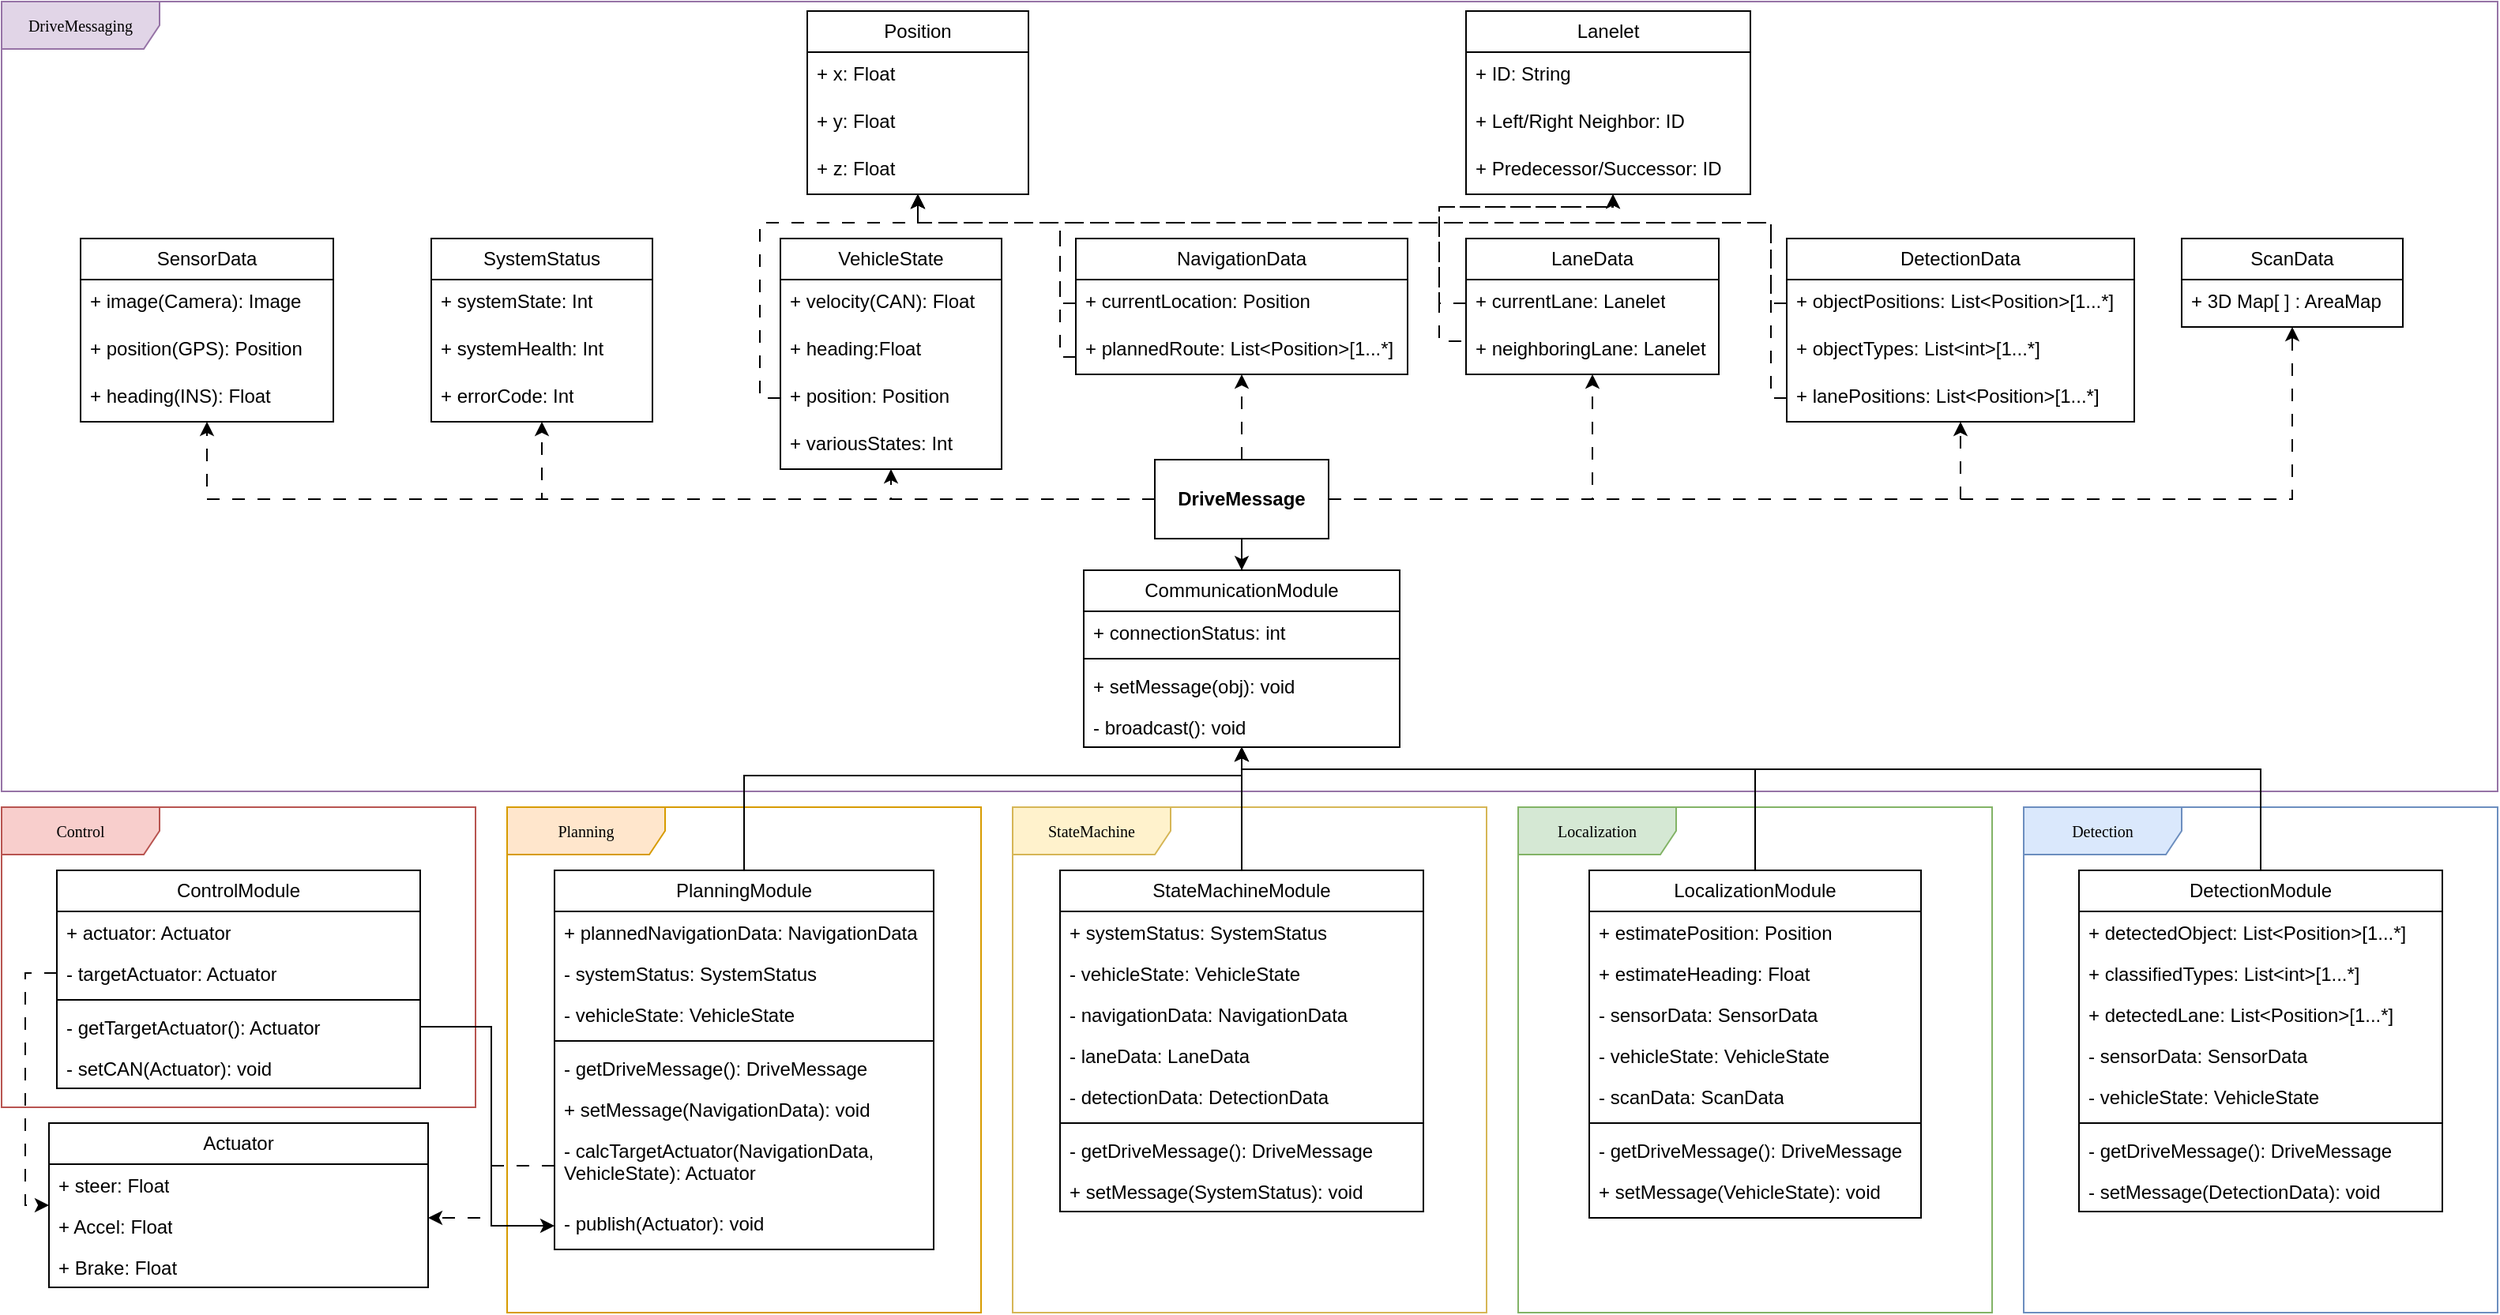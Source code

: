 <mxfile version="24.3.1" type="github">
  <diagram name="페이지-1" id="9pgAIUehtU0RbDdtpsho">
    <mxGraphModel dx="1793" dy="934" grid="1" gridSize="10" guides="1" tooltips="1" connect="1" arrows="1" fold="1" page="1" pageScale="1" pageWidth="1600" pageHeight="900" math="0" shadow="0">
      <root>
        <mxCell id="0" />
        <mxCell id="1" parent="0" />
        <mxCell id="1Z3-dF3yMsX3-xSrnm-h-1" value="DriveMessaging" style="shape=umlFrame;whiteSpace=wrap;html=1;rounded=0;shadow=0;comic=0;labelBackgroundColor=none;strokeWidth=1;fontFamily=Verdana;fontSize=10;align=center;width=100;height=30;fillColor=#e1d5e7;strokeColor=#9673a6;" vertex="1" parent="1">
          <mxGeometry x="10" y="10" width="1580" height="500" as="geometry" />
        </mxCell>
        <mxCell id="1Z3-dF3yMsX3-xSrnm-h-2" value="VehicleState" style="swimlane;fontStyle=0;childLayout=stackLayout;horizontal=1;startSize=26;fillColor=none;horizontalStack=0;resizeParent=1;resizeParentMax=0;resizeLast=0;collapsible=1;marginBottom=0;whiteSpace=wrap;html=1;" vertex="1" parent="1">
          <mxGeometry x="503" y="160" width="140" height="146" as="geometry" />
        </mxCell>
        <mxCell id="1Z3-dF3yMsX3-xSrnm-h-3" value="+ velocity(CAN): Float" style="text;strokeColor=none;fillColor=none;align=left;verticalAlign=top;spacingLeft=4;spacingRight=4;overflow=hidden;rotatable=0;points=[[0,0.5],[1,0.5]];portConstraint=eastwest;whiteSpace=wrap;html=1;" vertex="1" parent="1Z3-dF3yMsX3-xSrnm-h-2">
          <mxGeometry y="26" width="140" height="30" as="geometry" />
        </mxCell>
        <mxCell id="1Z3-dF3yMsX3-xSrnm-h-4" value="+ heading:Float" style="text;strokeColor=none;fillColor=none;align=left;verticalAlign=top;spacingLeft=4;spacingRight=4;overflow=hidden;rotatable=0;points=[[0,0.5],[1,0.5]];portConstraint=eastwest;whiteSpace=wrap;html=1;" vertex="1" parent="1Z3-dF3yMsX3-xSrnm-h-2">
          <mxGeometry y="56" width="140" height="30" as="geometry" />
        </mxCell>
        <mxCell id="1Z3-dF3yMsX3-xSrnm-h-5" value="+ position: Position" style="text;strokeColor=none;fillColor=none;align=left;verticalAlign=top;spacingLeft=4;spacingRight=4;overflow=hidden;rotatable=0;points=[[0,0.5],[1,0.5]];portConstraint=eastwest;whiteSpace=wrap;html=1;" vertex="1" parent="1Z3-dF3yMsX3-xSrnm-h-2">
          <mxGeometry y="86" width="140" height="30" as="geometry" />
        </mxCell>
        <mxCell id="1Z3-dF3yMsX3-xSrnm-h-69" value="+ variousStates: Int" style="text;strokeColor=none;fillColor=none;align=left;verticalAlign=top;spacingLeft=4;spacingRight=4;overflow=hidden;rotatable=0;points=[[0,0.5],[1,0.5]];portConstraint=eastwest;whiteSpace=wrap;html=1;" vertex="1" parent="1Z3-dF3yMsX3-xSrnm-h-2">
          <mxGeometry y="116" width="140" height="30" as="geometry" />
        </mxCell>
        <mxCell id="1Z3-dF3yMsX3-xSrnm-h-65" style="edgeStyle=orthogonalEdgeStyle;rounded=0;orthogonalLoop=1;jettySize=auto;html=1;" edge="1" parent="1" source="1Z3-dF3yMsX3-xSrnm-h-6" target="1Z3-dF3yMsX3-xSrnm-h-27">
          <mxGeometry relative="1" as="geometry" />
        </mxCell>
        <mxCell id="1Z3-dF3yMsX3-xSrnm-h-70" style="edgeStyle=orthogonalEdgeStyle;rounded=0;orthogonalLoop=1;jettySize=auto;html=1;dashed=1;dashPattern=8 8;" edge="1" parent="1" source="1Z3-dF3yMsX3-xSrnm-h-6" target="1Z3-dF3yMsX3-xSrnm-h-13">
          <mxGeometry relative="1" as="geometry" />
        </mxCell>
        <mxCell id="1Z3-dF3yMsX3-xSrnm-h-71" style="edgeStyle=orthogonalEdgeStyle;rounded=0;orthogonalLoop=1;jettySize=auto;html=1;dashed=1;dashPattern=8 8;" edge="1" parent="1" source="1Z3-dF3yMsX3-xSrnm-h-6" target="1Z3-dF3yMsX3-xSrnm-h-23">
          <mxGeometry relative="1" as="geometry" />
        </mxCell>
        <mxCell id="1Z3-dF3yMsX3-xSrnm-h-72" style="edgeStyle=orthogonalEdgeStyle;rounded=0;orthogonalLoop=1;jettySize=auto;html=1;dashed=1;dashPattern=8 8;" edge="1" parent="1" source="1Z3-dF3yMsX3-xSrnm-h-6" target="1Z3-dF3yMsX3-xSrnm-h-2">
          <mxGeometry relative="1" as="geometry">
            <Array as="points">
              <mxPoint x="573" y="325" />
            </Array>
          </mxGeometry>
        </mxCell>
        <mxCell id="1Z3-dF3yMsX3-xSrnm-h-73" style="edgeStyle=orthogonalEdgeStyle;rounded=0;orthogonalLoop=1;jettySize=auto;html=1;dashed=1;dashPattern=8 8;" edge="1" parent="1" source="1Z3-dF3yMsX3-xSrnm-h-6" target="1Z3-dF3yMsX3-xSrnm-h-7">
          <mxGeometry relative="1" as="geometry" />
        </mxCell>
        <mxCell id="1Z3-dF3yMsX3-xSrnm-h-74" style="edgeStyle=orthogonalEdgeStyle;rounded=0;orthogonalLoop=1;jettySize=auto;html=1;dashed=1;dashPattern=8 8;" edge="1" parent="1" source="1Z3-dF3yMsX3-xSrnm-h-6" target="1Z3-dF3yMsX3-xSrnm-h-10">
          <mxGeometry relative="1" as="geometry" />
        </mxCell>
        <mxCell id="1Z3-dF3yMsX3-xSrnm-h-75" style="edgeStyle=orthogonalEdgeStyle;rounded=0;orthogonalLoop=1;jettySize=auto;html=1;dashed=1;dashPattern=8 8;" edge="1" parent="1" source="1Z3-dF3yMsX3-xSrnm-h-6" target="1Z3-dF3yMsX3-xSrnm-h-17">
          <mxGeometry relative="1" as="geometry" />
        </mxCell>
        <mxCell id="1Z3-dF3yMsX3-xSrnm-h-76" style="edgeStyle=orthogonalEdgeStyle;rounded=0;orthogonalLoop=1;jettySize=auto;html=1;dashed=1;dashPattern=8 8;" edge="1" parent="1" source="1Z3-dF3yMsX3-xSrnm-h-6" target="1Z3-dF3yMsX3-xSrnm-h-21">
          <mxGeometry relative="1" as="geometry" />
        </mxCell>
        <mxCell id="1Z3-dF3yMsX3-xSrnm-h-6" value="&lt;b&gt;DriveMessage&lt;/b&gt;" style="html=1;whiteSpace=wrap;" vertex="1" parent="1">
          <mxGeometry x="740" y="300" width="110" height="50" as="geometry" />
        </mxCell>
        <mxCell id="1Z3-dF3yMsX3-xSrnm-h-7" value="NavigationData" style="swimlane;fontStyle=0;childLayout=stackLayout;horizontal=1;startSize=26;fillColor=none;horizontalStack=0;resizeParent=1;resizeParentMax=0;resizeLast=0;collapsible=1;marginBottom=0;whiteSpace=wrap;html=1;" vertex="1" parent="1">
          <mxGeometry x="690" y="160" width="210" height="86" as="geometry">
            <mxRectangle x="510" y="100" width="120" height="30" as="alternateBounds" />
          </mxGeometry>
        </mxCell>
        <mxCell id="1Z3-dF3yMsX3-xSrnm-h-8" value="+ currentLocation: Position" style="text;strokeColor=none;fillColor=none;align=left;verticalAlign=top;spacingLeft=4;spacingRight=4;overflow=hidden;rotatable=0;points=[[0,0.5],[1,0.5]];portConstraint=eastwest;whiteSpace=wrap;html=1;" vertex="1" parent="1Z3-dF3yMsX3-xSrnm-h-7">
          <mxGeometry y="26" width="210" height="30" as="geometry" />
        </mxCell>
        <mxCell id="1Z3-dF3yMsX3-xSrnm-h-9" value="+ plannedRoute: List&amp;lt;Position&amp;gt;[1...*]" style="text;strokeColor=none;fillColor=none;align=left;verticalAlign=top;spacingLeft=4;spacingRight=4;overflow=hidden;rotatable=0;points=[[0,0.5],[1,0.5]];portConstraint=eastwest;whiteSpace=wrap;html=1;" vertex="1" parent="1Z3-dF3yMsX3-xSrnm-h-7">
          <mxGeometry y="56" width="210" height="30" as="geometry" />
        </mxCell>
        <mxCell id="1Z3-dF3yMsX3-xSrnm-h-10" value="LaneData" style="swimlane;fontStyle=0;childLayout=stackLayout;horizontal=1;startSize=26;fillColor=none;horizontalStack=0;resizeParent=1;resizeParentMax=0;resizeLast=0;collapsible=1;marginBottom=0;whiteSpace=wrap;html=1;" vertex="1" parent="1">
          <mxGeometry x="937" y="160" width="160" height="86" as="geometry" />
        </mxCell>
        <mxCell id="1Z3-dF3yMsX3-xSrnm-h-11" value="+ currentLane: Lanelet" style="text;strokeColor=none;fillColor=none;align=left;verticalAlign=top;spacingLeft=4;spacingRight=4;overflow=hidden;rotatable=0;points=[[0,0.5],[1,0.5]];portConstraint=eastwest;whiteSpace=wrap;html=1;" vertex="1" parent="1Z3-dF3yMsX3-xSrnm-h-10">
          <mxGeometry y="26" width="160" height="30" as="geometry" />
        </mxCell>
        <mxCell id="1Z3-dF3yMsX3-xSrnm-h-12" value="+ neighboringLane: L&lt;span style=&quot;background-color: initial;&quot;&gt;anelet&lt;/span&gt;" style="text;strokeColor=none;fillColor=none;align=left;verticalAlign=top;spacingLeft=4;spacingRight=4;overflow=hidden;rotatable=0;points=[[0,0.5],[1,0.5]];portConstraint=eastwest;whiteSpace=wrap;html=1;" vertex="1" parent="1Z3-dF3yMsX3-xSrnm-h-10">
          <mxGeometry y="56" width="160" height="30" as="geometry" />
        </mxCell>
        <mxCell id="1Z3-dF3yMsX3-xSrnm-h-13" value="SensorData" style="swimlane;fontStyle=0;childLayout=stackLayout;horizontal=1;startSize=26;fillColor=none;horizontalStack=0;resizeParent=1;resizeParentMax=0;resizeLast=0;collapsible=1;marginBottom=0;whiteSpace=wrap;html=1;" vertex="1" parent="1">
          <mxGeometry x="60" y="160" width="160" height="116" as="geometry" />
        </mxCell>
        <mxCell id="1Z3-dF3yMsX3-xSrnm-h-15" value="+ image(Camera): Image" style="text;strokeColor=none;fillColor=none;align=left;verticalAlign=top;spacingLeft=4;spacingRight=4;overflow=hidden;rotatable=0;points=[[0,0.5],[1,0.5]];portConstraint=eastwest;whiteSpace=wrap;html=1;" vertex="1" parent="1Z3-dF3yMsX3-xSrnm-h-13">
          <mxGeometry y="26" width="160" height="30" as="geometry" />
        </mxCell>
        <mxCell id="1Z3-dF3yMsX3-xSrnm-h-16" value="+ position(GPS): Position" style="text;strokeColor=none;fillColor=none;align=left;verticalAlign=top;spacingLeft=4;spacingRight=4;overflow=hidden;rotatable=0;points=[[0,0.5],[1,0.5]];portConstraint=eastwest;whiteSpace=wrap;html=1;" vertex="1" parent="1Z3-dF3yMsX3-xSrnm-h-13">
          <mxGeometry y="56" width="160" height="30" as="geometry" />
        </mxCell>
        <mxCell id="1Z3-dF3yMsX3-xSrnm-h-67" value="+ heading(INS): Float&amp;nbsp;" style="text;strokeColor=none;fillColor=none;align=left;verticalAlign=top;spacingLeft=4;spacingRight=4;overflow=hidden;rotatable=0;points=[[0,0.5],[1,0.5]];portConstraint=eastwest;whiteSpace=wrap;html=1;" vertex="1" parent="1Z3-dF3yMsX3-xSrnm-h-13">
          <mxGeometry y="86" width="160" height="30" as="geometry" />
        </mxCell>
        <mxCell id="1Z3-dF3yMsX3-xSrnm-h-17" value="DetectionData" style="swimlane;fontStyle=0;childLayout=stackLayout;horizontal=1;startSize=26;fillColor=none;horizontalStack=0;resizeParent=1;resizeParentMax=0;resizeLast=0;collapsible=1;marginBottom=0;whiteSpace=wrap;html=1;" vertex="1" parent="1">
          <mxGeometry x="1140" y="160" width="220" height="116" as="geometry" />
        </mxCell>
        <mxCell id="1Z3-dF3yMsX3-xSrnm-h-18" value="+ objectPositions: List&amp;lt;Position&amp;gt;[1...*]" style="text;strokeColor=none;fillColor=none;align=left;verticalAlign=top;spacingLeft=4;spacingRight=4;overflow=hidden;rotatable=0;points=[[0,0.5],[1,0.5]];portConstraint=eastwest;whiteSpace=wrap;html=1;" vertex="1" parent="1Z3-dF3yMsX3-xSrnm-h-17">
          <mxGeometry y="26" width="220" height="30" as="geometry" />
        </mxCell>
        <mxCell id="1Z3-dF3yMsX3-xSrnm-h-19" value="+ objectTypes: List&amp;lt;int&amp;gt;[1...*]" style="text;strokeColor=none;fillColor=none;align=left;verticalAlign=top;spacingLeft=4;spacingRight=4;overflow=hidden;rotatable=0;points=[[0,0.5],[1,0.5]];portConstraint=eastwest;whiteSpace=wrap;html=1;" vertex="1" parent="1Z3-dF3yMsX3-xSrnm-h-17">
          <mxGeometry y="56" width="220" height="30" as="geometry" />
        </mxCell>
        <mxCell id="1Z3-dF3yMsX3-xSrnm-h-20" value="+ lanePositions: List&amp;lt;Position&amp;gt;[1...*]" style="text;strokeColor=none;fillColor=none;align=left;verticalAlign=top;spacingLeft=4;spacingRight=4;overflow=hidden;rotatable=0;points=[[0,0.5],[1,0.5]];portConstraint=eastwest;whiteSpace=wrap;html=1;" vertex="1" parent="1Z3-dF3yMsX3-xSrnm-h-17">
          <mxGeometry y="86" width="220" height="30" as="geometry" />
        </mxCell>
        <mxCell id="1Z3-dF3yMsX3-xSrnm-h-21" value="ScanData" style="swimlane;fontStyle=0;childLayout=stackLayout;horizontal=1;startSize=26;fillColor=none;horizontalStack=0;resizeParent=1;resizeParentMax=0;resizeLast=0;collapsible=1;marginBottom=0;whiteSpace=wrap;html=1;" vertex="1" parent="1">
          <mxGeometry x="1390" y="160" width="140" height="56" as="geometry" />
        </mxCell>
        <mxCell id="1Z3-dF3yMsX3-xSrnm-h-22" value="+ 3D Map[ ] : AreaMap" style="text;strokeColor=none;fillColor=none;align=left;verticalAlign=top;spacingLeft=4;spacingRight=4;overflow=hidden;rotatable=0;points=[[0,0.5],[1,0.5]];portConstraint=eastwest;whiteSpace=wrap;html=1;" vertex="1" parent="1Z3-dF3yMsX3-xSrnm-h-21">
          <mxGeometry y="26" width="140" height="30" as="geometry" />
        </mxCell>
        <mxCell id="1Z3-dF3yMsX3-xSrnm-h-23" value="SystemStatus" style="swimlane;fontStyle=0;childLayout=stackLayout;horizontal=1;startSize=26;fillColor=none;horizontalStack=0;resizeParent=1;resizeParentMax=0;resizeLast=0;collapsible=1;marginBottom=0;whiteSpace=wrap;html=1;" vertex="1" parent="1">
          <mxGeometry x="282" y="160" width="140" height="116" as="geometry" />
        </mxCell>
        <mxCell id="1Z3-dF3yMsX3-xSrnm-h-24" value="+ systemState: Int" style="text;strokeColor=none;fillColor=none;align=left;verticalAlign=top;spacingLeft=4;spacingRight=4;overflow=hidden;rotatable=0;points=[[0,0.5],[1,0.5]];portConstraint=eastwest;whiteSpace=wrap;html=1;" vertex="1" parent="1Z3-dF3yMsX3-xSrnm-h-23">
          <mxGeometry y="26" width="140" height="30" as="geometry" />
        </mxCell>
        <mxCell id="1Z3-dF3yMsX3-xSrnm-h-25" value="+ systemHealth: Int" style="text;strokeColor=none;fillColor=none;align=left;verticalAlign=top;spacingLeft=4;spacingRight=4;overflow=hidden;rotatable=0;points=[[0,0.5],[1,0.5]];portConstraint=eastwest;whiteSpace=wrap;html=1;" vertex="1" parent="1Z3-dF3yMsX3-xSrnm-h-23">
          <mxGeometry y="56" width="140" height="30" as="geometry" />
        </mxCell>
        <mxCell id="1Z3-dF3yMsX3-xSrnm-h-26" value="+ errorCode: Int" style="text;strokeColor=none;fillColor=none;align=left;verticalAlign=top;spacingLeft=4;spacingRight=4;overflow=hidden;rotatable=0;points=[[0,0.5],[1,0.5]];portConstraint=eastwest;whiteSpace=wrap;html=1;" vertex="1" parent="1Z3-dF3yMsX3-xSrnm-h-23">
          <mxGeometry y="86" width="140" height="30" as="geometry" />
        </mxCell>
        <mxCell id="1Z3-dF3yMsX3-xSrnm-h-27" value="CommunicationModule" style="swimlane;fontStyle=0;childLayout=stackLayout;horizontal=1;startSize=26;fillColor=none;horizontalStack=0;resizeParent=1;resizeParentMax=0;resizeLast=0;collapsible=1;marginBottom=0;whiteSpace=wrap;html=1;" vertex="1" parent="1">
          <mxGeometry x="695" y="370" width="200" height="112" as="geometry" />
        </mxCell>
        <mxCell id="1Z3-dF3yMsX3-xSrnm-h-28" value="+ connectionStatus: int" style="text;strokeColor=none;fillColor=none;align=left;verticalAlign=top;spacingLeft=4;spacingRight=4;overflow=hidden;rotatable=0;points=[[0,0.5],[1,0.5]];portConstraint=eastwest;whiteSpace=wrap;html=1;" vertex="1" parent="1Z3-dF3yMsX3-xSrnm-h-27">
          <mxGeometry y="26" width="200" height="26" as="geometry" />
        </mxCell>
        <mxCell id="1Z3-dF3yMsX3-xSrnm-h-87" value="" style="line;strokeWidth=1;fillColor=none;align=left;verticalAlign=middle;spacingTop=-1;spacingLeft=3;spacingRight=3;rotatable=0;labelPosition=right;points=[];portConstraint=eastwest;strokeColor=inherit;" vertex="1" parent="1Z3-dF3yMsX3-xSrnm-h-27">
          <mxGeometry y="52" width="200" height="8" as="geometry" />
        </mxCell>
        <mxCell id="1Z3-dF3yMsX3-xSrnm-h-29" value="+ setMessage(obj): void" style="text;strokeColor=none;fillColor=none;align=left;verticalAlign=top;spacingLeft=4;spacingRight=4;overflow=hidden;rotatable=0;points=[[0,0.5],[1,0.5]];portConstraint=eastwest;whiteSpace=wrap;html=1;" vertex="1" parent="1Z3-dF3yMsX3-xSrnm-h-27">
          <mxGeometry y="60" width="200" height="26" as="geometry" />
        </mxCell>
        <mxCell id="1Z3-dF3yMsX3-xSrnm-h-30" value="- broadcast(): void" style="text;strokeColor=none;fillColor=none;align=left;verticalAlign=top;spacingLeft=4;spacingRight=4;overflow=hidden;rotatable=0;points=[[0,0.5],[1,0.5]];portConstraint=eastwest;whiteSpace=wrap;html=1;" vertex="1" parent="1Z3-dF3yMsX3-xSrnm-h-27">
          <mxGeometry y="86" width="200" height="26" as="geometry" />
        </mxCell>
        <mxCell id="1Z3-dF3yMsX3-xSrnm-h-31" value="Position" style="swimlane;fontStyle=0;childLayout=stackLayout;horizontal=1;startSize=26;fillColor=none;horizontalStack=0;resizeParent=1;resizeParentMax=0;resizeLast=0;collapsible=1;marginBottom=0;whiteSpace=wrap;html=1;" vertex="1" parent="1">
          <mxGeometry x="520" y="16" width="140" height="116" as="geometry" />
        </mxCell>
        <mxCell id="1Z3-dF3yMsX3-xSrnm-h-32" value="+ x: Float" style="text;strokeColor=none;fillColor=none;align=left;verticalAlign=top;spacingLeft=4;spacingRight=4;overflow=hidden;rotatable=0;points=[[0,0.5],[1,0.5]];portConstraint=eastwest;whiteSpace=wrap;html=1;" vertex="1" parent="1Z3-dF3yMsX3-xSrnm-h-31">
          <mxGeometry y="26" width="140" height="30" as="geometry" />
        </mxCell>
        <mxCell id="1Z3-dF3yMsX3-xSrnm-h-33" value="+ y: Float" style="text;strokeColor=none;fillColor=none;align=left;verticalAlign=top;spacingLeft=4;spacingRight=4;overflow=hidden;rotatable=0;points=[[0,0.5],[1,0.5]];portConstraint=eastwest;whiteSpace=wrap;html=1;" vertex="1" parent="1Z3-dF3yMsX3-xSrnm-h-31">
          <mxGeometry y="56" width="140" height="30" as="geometry" />
        </mxCell>
        <mxCell id="1Z3-dF3yMsX3-xSrnm-h-34" value="+ z: Float" style="text;strokeColor=none;fillColor=none;align=left;verticalAlign=top;spacingLeft=4;spacingRight=4;overflow=hidden;rotatable=0;points=[[0,0.5],[1,0.5]];portConstraint=eastwest;whiteSpace=wrap;html=1;" vertex="1" parent="1Z3-dF3yMsX3-xSrnm-h-31">
          <mxGeometry y="86" width="140" height="30" as="geometry" />
        </mxCell>
        <mxCell id="1Z3-dF3yMsX3-xSrnm-h-47" value="Lanelet" style="swimlane;fontStyle=0;childLayout=stackLayout;horizontal=1;startSize=26;fillColor=none;horizontalStack=0;resizeParent=1;resizeParentMax=0;resizeLast=0;collapsible=1;marginBottom=0;whiteSpace=wrap;html=1;" vertex="1" parent="1">
          <mxGeometry x="937" y="16" width="180" height="116" as="geometry" />
        </mxCell>
        <mxCell id="1Z3-dF3yMsX3-xSrnm-h-48" value="+ ID: String" style="text;strokeColor=none;fillColor=none;align=left;verticalAlign=top;spacingLeft=4;spacingRight=4;overflow=hidden;rotatable=0;points=[[0,0.5],[1,0.5]];portConstraint=eastwest;whiteSpace=wrap;html=1;" vertex="1" parent="1Z3-dF3yMsX3-xSrnm-h-47">
          <mxGeometry y="26" width="180" height="30" as="geometry" />
        </mxCell>
        <mxCell id="1Z3-dF3yMsX3-xSrnm-h-49" value="+ Left/Right Neighbor: ID&lt;div&gt;&lt;br&gt;&lt;/div&gt;" style="text;strokeColor=none;fillColor=none;align=left;verticalAlign=top;spacingLeft=4;spacingRight=4;overflow=hidden;rotatable=0;points=[[0,0.5],[1,0.5]];portConstraint=eastwest;whiteSpace=wrap;html=1;" vertex="1" parent="1Z3-dF3yMsX3-xSrnm-h-47">
          <mxGeometry y="56" width="180" height="30" as="geometry" />
        </mxCell>
        <mxCell id="1Z3-dF3yMsX3-xSrnm-h-50" value="+ Predecessor/Successor: ID" style="text;strokeColor=none;fillColor=none;align=left;verticalAlign=top;spacingLeft=4;spacingRight=4;overflow=hidden;rotatable=0;points=[[0,0.5],[1,0.5]];portConstraint=eastwest;whiteSpace=wrap;html=1;" vertex="1" parent="1Z3-dF3yMsX3-xSrnm-h-47">
          <mxGeometry y="86" width="180" height="30" as="geometry" />
        </mxCell>
        <mxCell id="1Z3-dF3yMsX3-xSrnm-h-66" value="StateMachine" style="shape=umlFrame;whiteSpace=wrap;html=1;rounded=0;shadow=0;comic=0;labelBackgroundColor=none;strokeWidth=1;fontFamily=Verdana;fontSize=10;align=center;width=100;height=30;fillColor=#fff2cc;strokeColor=#d6b656;" vertex="1" parent="1">
          <mxGeometry x="650" y="520" width="300" height="320" as="geometry" />
        </mxCell>
        <mxCell id="1Z3-dF3yMsX3-xSrnm-h-77" value="Localization" style="shape=umlFrame;whiteSpace=wrap;html=1;rounded=0;shadow=0;comic=0;labelBackgroundColor=none;strokeWidth=1;fontFamily=Verdana;fontSize=10;align=center;width=100;height=30;fillColor=#d5e8d4;strokeColor=#82b366;" vertex="1" parent="1">
          <mxGeometry x="970" y="520" width="300" height="320" as="geometry" />
        </mxCell>
        <mxCell id="1Z3-dF3yMsX3-xSrnm-h-78" value="Detection" style="shape=umlFrame;whiteSpace=wrap;html=1;rounded=0;shadow=0;comic=0;labelBackgroundColor=none;strokeWidth=1;fontFamily=Verdana;fontSize=10;align=center;width=100;height=30;fillColor=#dae8fc;strokeColor=#6c8ebf;" vertex="1" parent="1">
          <mxGeometry x="1290" y="520" width="300" height="320" as="geometry" />
        </mxCell>
        <mxCell id="1Z3-dF3yMsX3-xSrnm-h-81" value="Planning" style="shape=umlFrame;whiteSpace=wrap;html=1;rounded=0;shadow=0;comic=0;labelBackgroundColor=none;strokeWidth=1;fontFamily=Verdana;fontSize=10;align=center;width=100;height=30;fillColor=#ffe6cc;strokeColor=#d79b00;" vertex="1" parent="1">
          <mxGeometry x="330" y="520" width="300" height="320" as="geometry" />
        </mxCell>
        <mxCell id="1Z3-dF3yMsX3-xSrnm-h-83" value="Control" style="shape=umlFrame;whiteSpace=wrap;html=1;rounded=0;shadow=0;comic=0;labelBackgroundColor=none;strokeWidth=1;fontFamily=Verdana;fontSize=10;align=center;width=100;height=30;fillColor=#f8cecc;strokeColor=#b85450;" vertex="1" parent="1">
          <mxGeometry x="10" y="520" width="300" height="190" as="geometry" />
        </mxCell>
        <mxCell id="1Z3-dF3yMsX3-xSrnm-h-139" style="edgeStyle=orthogonalEdgeStyle;rounded=0;orthogonalLoop=1;jettySize=auto;html=1;exitX=0.5;exitY=0;exitDx=0;exitDy=0;" edge="1" parent="1" source="1Z3-dF3yMsX3-xSrnm-h-92" target="1Z3-dF3yMsX3-xSrnm-h-27">
          <mxGeometry relative="1" as="geometry">
            <Array as="points">
              <mxPoint x="1120" y="496" />
            </Array>
          </mxGeometry>
        </mxCell>
        <mxCell id="1Z3-dF3yMsX3-xSrnm-h-92" value="LocalizationModule" style="swimlane;fontStyle=0;childLayout=stackLayout;horizontal=1;startSize=26;fillColor=none;horizontalStack=0;resizeParent=1;resizeParentMax=0;resizeLast=0;collapsible=1;marginBottom=0;whiteSpace=wrap;html=1;" vertex="1" parent="1">
          <mxGeometry x="1015" y="560" width="210" height="220" as="geometry" />
        </mxCell>
        <mxCell id="1Z3-dF3yMsX3-xSrnm-h-93" value="+ estimatePosition: Position" style="text;strokeColor=none;fillColor=none;align=left;verticalAlign=top;spacingLeft=4;spacingRight=4;overflow=hidden;rotatable=0;points=[[0,0.5],[1,0.5]];portConstraint=eastwest;whiteSpace=wrap;html=1;" vertex="1" parent="1Z3-dF3yMsX3-xSrnm-h-92">
          <mxGeometry y="26" width="210" height="26" as="geometry" />
        </mxCell>
        <mxCell id="1Z3-dF3yMsX3-xSrnm-h-112" value="+ estimateHeading: Float" style="text;strokeColor=none;fillColor=none;align=left;verticalAlign=top;spacingLeft=4;spacingRight=4;overflow=hidden;rotatable=0;points=[[0,0.5],[1,0.5]];portConstraint=eastwest;whiteSpace=wrap;html=1;" vertex="1" parent="1Z3-dF3yMsX3-xSrnm-h-92">
          <mxGeometry y="52" width="210" height="26" as="geometry" />
        </mxCell>
        <mxCell id="1Z3-dF3yMsX3-xSrnm-h-104" value="- sensorData: SensorData" style="text;strokeColor=none;fillColor=none;align=left;verticalAlign=top;spacingLeft=4;spacingRight=4;overflow=hidden;rotatable=0;points=[[0,0.5],[1,0.5]];portConstraint=eastwest;whiteSpace=wrap;html=1;" vertex="1" parent="1Z3-dF3yMsX3-xSrnm-h-92">
          <mxGeometry y="78" width="210" height="26" as="geometry" />
        </mxCell>
        <mxCell id="1Z3-dF3yMsX3-xSrnm-h-103" value="- vehicleState: VehicleState" style="text;strokeColor=none;fillColor=none;align=left;verticalAlign=top;spacingLeft=4;spacingRight=4;overflow=hidden;rotatable=0;points=[[0,0.5],[1,0.5]];portConstraint=eastwest;whiteSpace=wrap;html=1;" vertex="1" parent="1Z3-dF3yMsX3-xSrnm-h-92">
          <mxGeometry y="104" width="210" height="26" as="geometry" />
        </mxCell>
        <mxCell id="1Z3-dF3yMsX3-xSrnm-h-102" value="- scanData: ScanData" style="text;strokeColor=none;fillColor=none;align=left;verticalAlign=top;spacingLeft=4;spacingRight=4;overflow=hidden;rotatable=0;points=[[0,0.5],[1,0.5]];portConstraint=eastwest;whiteSpace=wrap;html=1;" vertex="1" parent="1Z3-dF3yMsX3-xSrnm-h-92">
          <mxGeometry y="130" width="210" height="26" as="geometry" />
        </mxCell>
        <mxCell id="1Z3-dF3yMsX3-xSrnm-h-94" value="" style="line;strokeWidth=1;fillColor=none;align=left;verticalAlign=middle;spacingTop=-1;spacingLeft=3;spacingRight=3;rotatable=0;labelPosition=right;points=[];portConstraint=eastwest;strokeColor=inherit;" vertex="1" parent="1Z3-dF3yMsX3-xSrnm-h-92">
          <mxGeometry y="156" width="210" height="8" as="geometry" />
        </mxCell>
        <mxCell id="1Z3-dF3yMsX3-xSrnm-h-96" value="- getDriveMessage(): DriveMessage" style="text;strokeColor=none;fillColor=none;align=left;verticalAlign=top;spacingLeft=4;spacingRight=4;overflow=hidden;rotatable=0;points=[[0,0.5],[1,0.5]];portConstraint=eastwest;whiteSpace=wrap;html=1;" vertex="1" parent="1Z3-dF3yMsX3-xSrnm-h-92">
          <mxGeometry y="164" width="210" height="26" as="geometry" />
        </mxCell>
        <mxCell id="1Z3-dF3yMsX3-xSrnm-h-141" value="+ setMessage(VehicleState): void" style="text;strokeColor=none;fillColor=none;align=left;verticalAlign=top;spacingLeft=4;spacingRight=4;overflow=hidden;rotatable=0;points=[[0,0.5],[1,0.5]];portConstraint=eastwest;whiteSpace=wrap;html=1;" vertex="1" parent="1Z3-dF3yMsX3-xSrnm-h-92">
          <mxGeometry y="190" width="210" height="30" as="geometry" />
        </mxCell>
        <mxCell id="1Z3-dF3yMsX3-xSrnm-h-140" style="edgeStyle=orthogonalEdgeStyle;rounded=0;orthogonalLoop=1;jettySize=auto;html=1;" edge="1" parent="1" source="1Z3-dF3yMsX3-xSrnm-h-105" target="1Z3-dF3yMsX3-xSrnm-h-27">
          <mxGeometry relative="1" as="geometry">
            <Array as="points">
              <mxPoint x="1440" y="496" />
            </Array>
          </mxGeometry>
        </mxCell>
        <mxCell id="1Z3-dF3yMsX3-xSrnm-h-105" value="DetectionModule" style="swimlane;fontStyle=0;childLayout=stackLayout;horizontal=1;startSize=26;fillColor=none;horizontalStack=0;resizeParent=1;resizeParentMax=0;resizeLast=0;collapsible=1;marginBottom=0;whiteSpace=wrap;html=1;" vertex="1" parent="1">
          <mxGeometry x="1325" y="560" width="230" height="216" as="geometry" />
        </mxCell>
        <mxCell id="1Z3-dF3yMsX3-xSrnm-h-106" value="+ detectedObject: List&amp;lt;Position&amp;gt;[1...*]" style="text;strokeColor=none;fillColor=none;align=left;verticalAlign=top;spacingLeft=4;spacingRight=4;overflow=hidden;rotatable=0;points=[[0,0.5],[1,0.5]];portConstraint=eastwest;whiteSpace=wrap;html=1;" vertex="1" parent="1Z3-dF3yMsX3-xSrnm-h-105">
          <mxGeometry y="26" width="230" height="26" as="geometry" />
        </mxCell>
        <mxCell id="1Z3-dF3yMsX3-xSrnm-h-113" value="+ classifiedTypes: List&amp;lt;int&amp;gt;[1...*]" style="text;strokeColor=none;fillColor=none;align=left;verticalAlign=top;spacingLeft=4;spacingRight=4;overflow=hidden;rotatable=0;points=[[0,0.5],[1,0.5]];portConstraint=eastwest;whiteSpace=wrap;html=1;" vertex="1" parent="1Z3-dF3yMsX3-xSrnm-h-105">
          <mxGeometry y="52" width="230" height="26" as="geometry" />
        </mxCell>
        <mxCell id="1Z3-dF3yMsX3-xSrnm-h-114" value="+ detectedLane: List&amp;lt;Position&amp;gt;[1...*]" style="text;strokeColor=none;fillColor=none;align=left;verticalAlign=top;spacingLeft=4;spacingRight=4;overflow=hidden;rotatable=0;points=[[0,0.5],[1,0.5]];portConstraint=eastwest;whiteSpace=wrap;html=1;" vertex="1" parent="1Z3-dF3yMsX3-xSrnm-h-105">
          <mxGeometry y="78" width="230" height="26" as="geometry" />
        </mxCell>
        <mxCell id="1Z3-dF3yMsX3-xSrnm-h-107" value="- sensorData: SensorData" style="text;strokeColor=none;fillColor=none;align=left;verticalAlign=top;spacingLeft=4;spacingRight=4;overflow=hidden;rotatable=0;points=[[0,0.5],[1,0.5]];portConstraint=eastwest;whiteSpace=wrap;html=1;" vertex="1" parent="1Z3-dF3yMsX3-xSrnm-h-105">
          <mxGeometry y="104" width="230" height="26" as="geometry" />
        </mxCell>
        <mxCell id="1Z3-dF3yMsX3-xSrnm-h-108" value="- vehicleState: VehicleState" style="text;strokeColor=none;fillColor=none;align=left;verticalAlign=top;spacingLeft=4;spacingRight=4;overflow=hidden;rotatable=0;points=[[0,0.5],[1,0.5]];portConstraint=eastwest;whiteSpace=wrap;html=1;" vertex="1" parent="1Z3-dF3yMsX3-xSrnm-h-105">
          <mxGeometry y="130" width="230" height="26" as="geometry" />
        </mxCell>
        <mxCell id="1Z3-dF3yMsX3-xSrnm-h-110" value="" style="line;strokeWidth=1;fillColor=none;align=left;verticalAlign=middle;spacingTop=-1;spacingLeft=3;spacingRight=3;rotatable=0;labelPosition=right;points=[];portConstraint=eastwest;strokeColor=inherit;" vertex="1" parent="1Z3-dF3yMsX3-xSrnm-h-105">
          <mxGeometry y="156" width="230" height="8" as="geometry" />
        </mxCell>
        <mxCell id="1Z3-dF3yMsX3-xSrnm-h-111" value="- getDriveMessage(): DriveMessage" style="text;strokeColor=none;fillColor=none;align=left;verticalAlign=top;spacingLeft=4;spacingRight=4;overflow=hidden;rotatable=0;points=[[0,0.5],[1,0.5]];portConstraint=eastwest;whiteSpace=wrap;html=1;" vertex="1" parent="1Z3-dF3yMsX3-xSrnm-h-105">
          <mxGeometry y="164" width="230" height="26" as="geometry" />
        </mxCell>
        <mxCell id="1Z3-dF3yMsX3-xSrnm-h-142" value="- setMessage(DetectionData): void" style="text;strokeColor=none;fillColor=none;align=left;verticalAlign=top;spacingLeft=4;spacingRight=4;overflow=hidden;rotatable=0;points=[[0,0.5],[1,0.5]];portConstraint=eastwest;whiteSpace=wrap;html=1;" vertex="1" parent="1Z3-dF3yMsX3-xSrnm-h-105">
          <mxGeometry y="190" width="230" height="26" as="geometry" />
        </mxCell>
        <mxCell id="1Z3-dF3yMsX3-xSrnm-h-144" style="edgeStyle=orthogonalEdgeStyle;rounded=0;orthogonalLoop=1;jettySize=auto;html=1;" edge="1" parent="1" source="1Z3-dF3yMsX3-xSrnm-h-115" target="1Z3-dF3yMsX3-xSrnm-h-27">
          <mxGeometry relative="1" as="geometry" />
        </mxCell>
        <mxCell id="1Z3-dF3yMsX3-xSrnm-h-115" value="StateMachineModule" style="swimlane;fontStyle=0;childLayout=stackLayout;horizontal=1;startSize=26;fillColor=none;horizontalStack=0;resizeParent=1;resizeParentMax=0;resizeLast=0;collapsible=1;marginBottom=0;whiteSpace=wrap;html=1;" vertex="1" parent="1">
          <mxGeometry x="680" y="560" width="230" height="216" as="geometry" />
        </mxCell>
        <mxCell id="1Z3-dF3yMsX3-xSrnm-h-116" value="+ systemStatus: SystemStatus" style="text;strokeColor=none;fillColor=none;align=left;verticalAlign=top;spacingLeft=4;spacingRight=4;overflow=hidden;rotatable=0;points=[[0,0.5],[1,0.5]];portConstraint=eastwest;whiteSpace=wrap;html=1;" vertex="1" parent="1Z3-dF3yMsX3-xSrnm-h-115">
          <mxGeometry y="26" width="230" height="26" as="geometry" />
        </mxCell>
        <mxCell id="1Z3-dF3yMsX3-xSrnm-h-117" value="- vehicleState: VehicleState" style="text;strokeColor=none;fillColor=none;align=left;verticalAlign=top;spacingLeft=4;spacingRight=4;overflow=hidden;rotatable=0;points=[[0,0.5],[1,0.5]];portConstraint=eastwest;whiteSpace=wrap;html=1;" vertex="1" parent="1Z3-dF3yMsX3-xSrnm-h-115">
          <mxGeometry y="52" width="230" height="26" as="geometry" />
        </mxCell>
        <mxCell id="1Z3-dF3yMsX3-xSrnm-h-118" value="- navigationData: NavigationData" style="text;strokeColor=none;fillColor=none;align=left;verticalAlign=top;spacingLeft=4;spacingRight=4;overflow=hidden;rotatable=0;points=[[0,0.5],[1,0.5]];portConstraint=eastwest;whiteSpace=wrap;html=1;" vertex="1" parent="1Z3-dF3yMsX3-xSrnm-h-115">
          <mxGeometry y="78" width="230" height="26" as="geometry" />
        </mxCell>
        <mxCell id="1Z3-dF3yMsX3-xSrnm-h-119" value="- laneData: LaneData" style="text;strokeColor=none;fillColor=none;align=left;verticalAlign=top;spacingLeft=4;spacingRight=4;overflow=hidden;rotatable=0;points=[[0,0.5],[1,0.5]];portConstraint=eastwest;whiteSpace=wrap;html=1;" vertex="1" parent="1Z3-dF3yMsX3-xSrnm-h-115">
          <mxGeometry y="104" width="230" height="26" as="geometry" />
        </mxCell>
        <mxCell id="1Z3-dF3yMsX3-xSrnm-h-120" value="- detectionData: DetectionData" style="text;strokeColor=none;fillColor=none;align=left;verticalAlign=top;spacingLeft=4;spacingRight=4;overflow=hidden;rotatable=0;points=[[0,0.5],[1,0.5]];portConstraint=eastwest;whiteSpace=wrap;html=1;" vertex="1" parent="1Z3-dF3yMsX3-xSrnm-h-115">
          <mxGeometry y="130" width="230" height="26" as="geometry" />
        </mxCell>
        <mxCell id="1Z3-dF3yMsX3-xSrnm-h-121" value="" style="line;strokeWidth=1;fillColor=none;align=left;verticalAlign=middle;spacingTop=-1;spacingLeft=3;spacingRight=3;rotatable=0;labelPosition=right;points=[];portConstraint=eastwest;strokeColor=inherit;" vertex="1" parent="1Z3-dF3yMsX3-xSrnm-h-115">
          <mxGeometry y="156" width="230" height="8" as="geometry" />
        </mxCell>
        <mxCell id="1Z3-dF3yMsX3-xSrnm-h-122" value="- getDriveMessage(): DriveMessage" style="text;strokeColor=none;fillColor=none;align=left;verticalAlign=top;spacingLeft=4;spacingRight=4;overflow=hidden;rotatable=0;points=[[0,0.5],[1,0.5]];portConstraint=eastwest;whiteSpace=wrap;html=1;" vertex="1" parent="1Z3-dF3yMsX3-xSrnm-h-115">
          <mxGeometry y="164" width="230" height="26" as="geometry" />
        </mxCell>
        <mxCell id="1Z3-dF3yMsX3-xSrnm-h-143" value="+ setMessage(SystemStatus): void" style="text;strokeColor=none;fillColor=none;align=left;verticalAlign=top;spacingLeft=4;spacingRight=4;overflow=hidden;rotatable=0;points=[[0,0.5],[1,0.5]];portConstraint=eastwest;whiteSpace=wrap;html=1;" vertex="1" parent="1Z3-dF3yMsX3-xSrnm-h-115">
          <mxGeometry y="190" width="230" height="26" as="geometry" />
        </mxCell>
        <mxCell id="1Z3-dF3yMsX3-xSrnm-h-169" style="edgeStyle=orthogonalEdgeStyle;rounded=0;orthogonalLoop=1;jettySize=auto;html=1;" edge="1" parent="1" source="1Z3-dF3yMsX3-xSrnm-h-123" target="1Z3-dF3yMsX3-xSrnm-h-27">
          <mxGeometry relative="1" as="geometry">
            <Array as="points">
              <mxPoint x="480" y="500" />
              <mxPoint x="795" y="500" />
            </Array>
          </mxGeometry>
        </mxCell>
        <mxCell id="1Z3-dF3yMsX3-xSrnm-h-123" value="PlanningModule" style="swimlane;fontStyle=0;childLayout=stackLayout;horizontal=1;startSize=26;fillColor=none;horizontalStack=0;resizeParent=1;resizeParentMax=0;resizeLast=0;collapsible=1;marginBottom=0;whiteSpace=wrap;html=1;" vertex="1" parent="1">
          <mxGeometry x="360" y="560" width="240" height="240" as="geometry" />
        </mxCell>
        <mxCell id="1Z3-dF3yMsX3-xSrnm-h-124" value="+ plannedNavigationData: NavigationData" style="text;strokeColor=none;fillColor=none;align=left;verticalAlign=top;spacingLeft=4;spacingRight=4;overflow=hidden;rotatable=0;points=[[0,0.5],[1,0.5]];portConstraint=eastwest;whiteSpace=wrap;html=1;" vertex="1" parent="1Z3-dF3yMsX3-xSrnm-h-123">
          <mxGeometry y="26" width="240" height="26" as="geometry" />
        </mxCell>
        <mxCell id="1Z3-dF3yMsX3-xSrnm-h-145" value="- systemStatus: SystemStatus" style="text;strokeColor=none;fillColor=none;align=left;verticalAlign=top;spacingLeft=4;spacingRight=4;overflow=hidden;rotatable=0;points=[[0,0.5],[1,0.5]];portConstraint=eastwest;whiteSpace=wrap;html=1;" vertex="1" parent="1Z3-dF3yMsX3-xSrnm-h-123">
          <mxGeometry y="52" width="240" height="26" as="geometry" />
        </mxCell>
        <mxCell id="1Z3-dF3yMsX3-xSrnm-h-128" value="- vehicleState: VehicleState" style="text;strokeColor=none;fillColor=none;align=left;verticalAlign=top;spacingLeft=4;spacingRight=4;overflow=hidden;rotatable=0;points=[[0,0.5],[1,0.5]];portConstraint=eastwest;whiteSpace=wrap;html=1;" vertex="1" parent="1Z3-dF3yMsX3-xSrnm-h-123">
          <mxGeometry y="78" width="240" height="26" as="geometry" />
        </mxCell>
        <mxCell id="1Z3-dF3yMsX3-xSrnm-h-129" value="" style="line;strokeWidth=1;fillColor=none;align=left;verticalAlign=middle;spacingTop=-1;spacingLeft=3;spacingRight=3;rotatable=0;labelPosition=right;points=[];portConstraint=eastwest;strokeColor=inherit;" vertex="1" parent="1Z3-dF3yMsX3-xSrnm-h-123">
          <mxGeometry y="104" width="240" height="8" as="geometry" />
        </mxCell>
        <mxCell id="1Z3-dF3yMsX3-xSrnm-h-130" value="- getDriveMessage(): DriveMessage" style="text;strokeColor=none;fillColor=none;align=left;verticalAlign=top;spacingLeft=4;spacingRight=4;overflow=hidden;rotatable=0;points=[[0,0.5],[1,0.5]];portConstraint=eastwest;whiteSpace=wrap;html=1;" vertex="1" parent="1Z3-dF3yMsX3-xSrnm-h-123">
          <mxGeometry y="112" width="240" height="26" as="geometry" />
        </mxCell>
        <mxCell id="1Z3-dF3yMsX3-xSrnm-h-146" value="+ setMessage(NavigationData): void" style="text;strokeColor=none;fillColor=none;align=left;verticalAlign=top;spacingLeft=4;spacingRight=4;overflow=hidden;rotatable=0;points=[[0,0.5],[1,0.5]];portConstraint=eastwest;whiteSpace=wrap;html=1;" vertex="1" parent="1Z3-dF3yMsX3-xSrnm-h-123">
          <mxGeometry y="138" width="240" height="26" as="geometry" />
        </mxCell>
        <mxCell id="1Z3-dF3yMsX3-xSrnm-h-147" value="- calcTargetActuator(NavigationData, VehicleState): Actuator" style="text;strokeColor=none;fillColor=none;align=left;verticalAlign=top;spacingLeft=4;spacingRight=4;overflow=hidden;rotatable=0;points=[[0,0.5],[1,0.5]];portConstraint=eastwest;whiteSpace=wrap;html=1;" vertex="1" parent="1Z3-dF3yMsX3-xSrnm-h-123">
          <mxGeometry y="164" width="240" height="46" as="geometry" />
        </mxCell>
        <mxCell id="1Z3-dF3yMsX3-xSrnm-h-171" value="- publish(Actuator): void" style="text;strokeColor=none;fillColor=none;align=left;verticalAlign=top;spacingLeft=4;spacingRight=4;overflow=hidden;rotatable=0;points=[[0,0.5],[1,0.5]];portConstraint=eastwest;whiteSpace=wrap;html=1;" vertex="1" parent="1Z3-dF3yMsX3-xSrnm-h-123">
          <mxGeometry y="210" width="240" height="30" as="geometry" />
        </mxCell>
        <mxCell id="1Z3-dF3yMsX3-xSrnm-h-172" style="edgeStyle=orthogonalEdgeStyle;rounded=0;orthogonalLoop=1;jettySize=auto;html=1;" edge="1" parent="1" source="1Z3-dF3yMsX3-xSrnm-h-138" target="1Z3-dF3yMsX3-xSrnm-h-171">
          <mxGeometry relative="1" as="geometry">
            <Array as="points">
              <mxPoint x="320" y="659" />
              <mxPoint x="320" y="785" />
            </Array>
          </mxGeometry>
        </mxCell>
        <mxCell id="1Z3-dF3yMsX3-xSrnm-h-131" value="ControlModule" style="swimlane;fontStyle=0;childLayout=stackLayout;horizontal=1;startSize=26;fillColor=none;horizontalStack=0;resizeParent=1;resizeParentMax=0;resizeLast=0;collapsible=1;marginBottom=0;whiteSpace=wrap;html=1;" vertex="1" parent="1">
          <mxGeometry x="45" y="560" width="230" height="138" as="geometry" />
        </mxCell>
        <mxCell id="1Z3-dF3yMsX3-xSrnm-h-132" value="+ actuator: Actuator" style="text;strokeColor=none;fillColor=none;align=left;verticalAlign=top;spacingLeft=4;spacingRight=4;overflow=hidden;rotatable=0;points=[[0,0.5],[1,0.5]];portConstraint=eastwest;whiteSpace=wrap;html=1;" vertex="1" parent="1Z3-dF3yMsX3-xSrnm-h-131">
          <mxGeometry y="26" width="230" height="26" as="geometry" />
        </mxCell>
        <mxCell id="1Z3-dF3yMsX3-xSrnm-h-135" value="- targetActuator: Actuator" style="text;strokeColor=none;fillColor=none;align=left;verticalAlign=top;spacingLeft=4;spacingRight=4;overflow=hidden;rotatable=0;points=[[0,0.5],[1,0.5]];portConstraint=eastwest;whiteSpace=wrap;html=1;" vertex="1" parent="1Z3-dF3yMsX3-xSrnm-h-131">
          <mxGeometry y="52" width="230" height="26" as="geometry" />
        </mxCell>
        <mxCell id="1Z3-dF3yMsX3-xSrnm-h-137" value="" style="line;strokeWidth=1;fillColor=none;align=left;verticalAlign=middle;spacingTop=-1;spacingLeft=3;spacingRight=3;rotatable=0;labelPosition=right;points=[];portConstraint=eastwest;strokeColor=inherit;" vertex="1" parent="1Z3-dF3yMsX3-xSrnm-h-131">
          <mxGeometry y="78" width="230" height="8" as="geometry" />
        </mxCell>
        <mxCell id="1Z3-dF3yMsX3-xSrnm-h-138" value="- getTargetActuator(): Actuator" style="text;strokeColor=none;fillColor=none;align=left;verticalAlign=top;spacingLeft=4;spacingRight=4;overflow=hidden;rotatable=0;points=[[0,0.5],[1,0.5]];portConstraint=eastwest;whiteSpace=wrap;html=1;" vertex="1" parent="1Z3-dF3yMsX3-xSrnm-h-131">
          <mxGeometry y="86" width="230" height="26" as="geometry" />
        </mxCell>
        <mxCell id="1Z3-dF3yMsX3-xSrnm-h-165" value="- setCAN(Actuator): void" style="text;strokeColor=none;fillColor=none;align=left;verticalAlign=top;spacingLeft=4;spacingRight=4;overflow=hidden;rotatable=0;points=[[0,0.5],[1,0.5]];portConstraint=eastwest;whiteSpace=wrap;html=1;" vertex="1" parent="1Z3-dF3yMsX3-xSrnm-h-131">
          <mxGeometry y="112" width="230" height="26" as="geometry" />
        </mxCell>
        <mxCell id="1Z3-dF3yMsX3-xSrnm-h-148" value="Actuator" style="swimlane;fontStyle=0;childLayout=stackLayout;horizontal=1;startSize=26;fillColor=none;horizontalStack=0;resizeParent=1;resizeParentMax=0;resizeLast=0;collapsible=1;marginBottom=0;whiteSpace=wrap;html=1;" vertex="1" parent="1">
          <mxGeometry x="40" y="720" width="240" height="104" as="geometry" />
        </mxCell>
        <mxCell id="1Z3-dF3yMsX3-xSrnm-h-149" value="+ steer: Float" style="text;strokeColor=none;fillColor=none;align=left;verticalAlign=top;spacingLeft=4;spacingRight=4;overflow=hidden;rotatable=0;points=[[0,0.5],[1,0.5]];portConstraint=eastwest;whiteSpace=wrap;html=1;" vertex="1" parent="1Z3-dF3yMsX3-xSrnm-h-148">
          <mxGeometry y="26" width="240" height="26" as="geometry" />
        </mxCell>
        <mxCell id="1Z3-dF3yMsX3-xSrnm-h-150" value="+ Accel: Float" style="text;strokeColor=none;fillColor=none;align=left;verticalAlign=top;spacingLeft=4;spacingRight=4;overflow=hidden;rotatable=0;points=[[0,0.5],[1,0.5]];portConstraint=eastwest;whiteSpace=wrap;html=1;" vertex="1" parent="1Z3-dF3yMsX3-xSrnm-h-148">
          <mxGeometry y="52" width="240" height="26" as="geometry" />
        </mxCell>
        <mxCell id="1Z3-dF3yMsX3-xSrnm-h-151" value="+ Brake: Float" style="text;strokeColor=none;fillColor=none;align=left;verticalAlign=top;spacingLeft=4;spacingRight=4;overflow=hidden;rotatable=0;points=[[0,0.5],[1,0.5]];portConstraint=eastwest;whiteSpace=wrap;html=1;" vertex="1" parent="1Z3-dF3yMsX3-xSrnm-h-148">
          <mxGeometry y="78" width="240" height="26" as="geometry" />
        </mxCell>
        <mxCell id="1Z3-dF3yMsX3-xSrnm-h-157" style="edgeStyle=orthogonalEdgeStyle;rounded=0;orthogonalLoop=1;jettySize=auto;html=1;dashed=1;dashPattern=8 8;" edge="1" parent="1" source="1Z3-dF3yMsX3-xSrnm-h-5" target="1Z3-dF3yMsX3-xSrnm-h-31">
          <mxGeometry relative="1" as="geometry">
            <Array as="points">
              <mxPoint x="490" y="261" />
              <mxPoint x="490" y="150" />
              <mxPoint x="590" y="150" />
            </Array>
          </mxGeometry>
        </mxCell>
        <mxCell id="1Z3-dF3yMsX3-xSrnm-h-158" style="edgeStyle=orthogonalEdgeStyle;rounded=0;orthogonalLoop=1;jettySize=auto;html=1;dashed=1;dashPattern=8 8;" edge="1" parent="1" source="1Z3-dF3yMsX3-xSrnm-h-8" target="1Z3-dF3yMsX3-xSrnm-h-31">
          <mxGeometry relative="1" as="geometry">
            <mxPoint x="655.97" y="245.97" as="sourcePoint" />
            <mxPoint x="742.97" y="120.97" as="targetPoint" />
            <Array as="points">
              <mxPoint x="680" y="201" />
              <mxPoint x="680" y="150" />
              <mxPoint x="590" y="150" />
            </Array>
          </mxGeometry>
        </mxCell>
        <mxCell id="1Z3-dF3yMsX3-xSrnm-h-159" style="edgeStyle=orthogonalEdgeStyle;rounded=0;orthogonalLoop=1;jettySize=auto;html=1;dashed=1;dashPattern=8 8;" edge="1" parent="1" source="1Z3-dF3yMsX3-xSrnm-h-9" target="1Z3-dF3yMsX3-xSrnm-h-31">
          <mxGeometry relative="1" as="geometry">
            <mxPoint x="669.97" y="235.49" as="sourcePoint" />
            <mxPoint x="569.97" y="170.49" as="targetPoint" />
            <Array as="points">
              <mxPoint x="680" y="235" />
              <mxPoint x="680" y="150" />
              <mxPoint x="590" y="150" />
            </Array>
          </mxGeometry>
        </mxCell>
        <mxCell id="1Z3-dF3yMsX3-xSrnm-h-160" style="edgeStyle=orthogonalEdgeStyle;rounded=0;orthogonalLoop=1;jettySize=auto;html=1;dashed=1;dashPattern=8 8;" edge="1" parent="1" source="1Z3-dF3yMsX3-xSrnm-h-11" target="1Z3-dF3yMsX3-xSrnm-h-47">
          <mxGeometry relative="1" as="geometry">
            <mxPoint x="895" y="159.97" as="sourcePoint" />
            <mxPoint x="795" y="60.97" as="targetPoint" />
            <Array as="points">
              <mxPoint x="920" y="201" />
              <mxPoint x="920" y="140" />
              <mxPoint x="1030" y="140" />
            </Array>
          </mxGeometry>
        </mxCell>
        <mxCell id="1Z3-dF3yMsX3-xSrnm-h-161" style="edgeStyle=orthogonalEdgeStyle;rounded=0;orthogonalLoop=1;jettySize=auto;html=1;dashed=1;dashPattern=8 8;targetPerimeterSpacing=0;strokeWidth=1;sourcePerimeterSpacing=3;" edge="1" parent="1" source="1Z3-dF3yMsX3-xSrnm-h-12" target="1Z3-dF3yMsX3-xSrnm-h-47">
          <mxGeometry relative="1" as="geometry">
            <mxPoint x="927" y="225" as="sourcePoint" />
            <mxPoint x="1017" y="160" as="targetPoint" />
            <Array as="points">
              <mxPoint x="920" y="225" />
              <mxPoint x="920" y="140" />
              <mxPoint x="1030" y="140" />
            </Array>
          </mxGeometry>
        </mxCell>
        <mxCell id="1Z3-dF3yMsX3-xSrnm-h-162" style="edgeStyle=orthogonalEdgeStyle;rounded=0;orthogonalLoop=1;jettySize=auto;html=1;dashed=1;dashPattern=8 8;" edge="1" parent="1" source="1Z3-dF3yMsX3-xSrnm-h-18" target="1Z3-dF3yMsX3-xSrnm-h-31">
          <mxGeometry relative="1" as="geometry">
            <mxPoint x="900" y="179" as="sourcePoint" />
            <mxPoint x="800" y="80" as="targetPoint" />
            <Array as="points">
              <mxPoint x="1130" y="201" />
              <mxPoint x="1130" y="150" />
              <mxPoint x="590" y="150" />
            </Array>
          </mxGeometry>
        </mxCell>
        <mxCell id="1Z3-dF3yMsX3-xSrnm-h-163" style="edgeStyle=orthogonalEdgeStyle;rounded=0;orthogonalLoop=1;jettySize=auto;html=1;dashed=1;dashPattern=8 8;" edge="1" parent="1" source="1Z3-dF3yMsX3-xSrnm-h-20" target="1Z3-dF3yMsX3-xSrnm-h-31">
          <mxGeometry relative="1" as="geometry">
            <mxPoint x="1150" y="211" as="sourcePoint" />
            <mxPoint x="600" y="142" as="targetPoint" />
            <Array as="points">
              <mxPoint x="1130" y="261" />
              <mxPoint x="1130" y="150" />
              <mxPoint x="590" y="150" />
            </Array>
          </mxGeometry>
        </mxCell>
        <mxCell id="1Z3-dF3yMsX3-xSrnm-h-166" style="edgeStyle=orthogonalEdgeStyle;rounded=0;orthogonalLoop=1;jettySize=auto;html=1;dashed=1;dashPattern=8 8;" edge="1" parent="1" source="1Z3-dF3yMsX3-xSrnm-h-147" target="1Z3-dF3yMsX3-xSrnm-h-148">
          <mxGeometry relative="1" as="geometry">
            <Array as="points">
              <mxPoint x="320" y="747" />
              <mxPoint x="320" y="780" />
            </Array>
          </mxGeometry>
        </mxCell>
        <mxCell id="1Z3-dF3yMsX3-xSrnm-h-167" style="edgeStyle=orthogonalEdgeStyle;rounded=0;orthogonalLoop=1;jettySize=auto;html=1;dashed=1;dashPattern=8 8;" edge="1" parent="1" source="1Z3-dF3yMsX3-xSrnm-h-135" target="1Z3-dF3yMsX3-xSrnm-h-148">
          <mxGeometry relative="1" as="geometry">
            <Array as="points">
              <mxPoint x="25" y="625" />
              <mxPoint x="25" y="772" />
            </Array>
          </mxGeometry>
        </mxCell>
      </root>
    </mxGraphModel>
  </diagram>
</mxfile>
